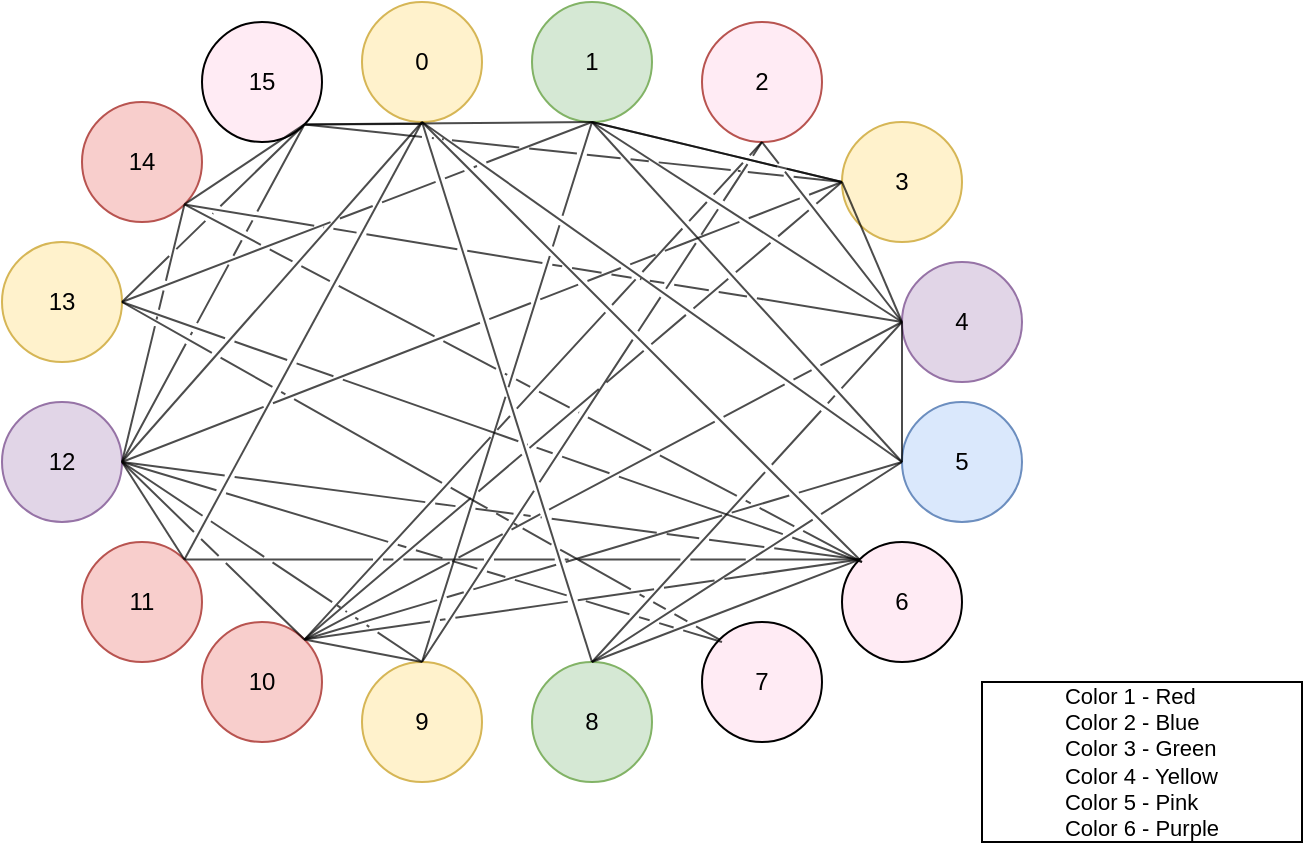<mxfile version="10.6.0" type="device"><diagram id="X6SHhFXTCT67cc-UW1Ww" name="Page-1"><mxGraphModel dx="773" dy="493" grid="1" gridSize="10" guides="1" tooltips="1" connect="1" arrows="1" fold="1" page="1" pageScale="1" pageWidth="850" pageHeight="1100" math="0" shadow="0"><root><mxCell id="0"/><mxCell id="1" parent="0"/><mxCell id="IWQXiXvxy4FidRY311Ms-1" value="0" style="ellipse;whiteSpace=wrap;html=1;aspect=fixed;fillColor=#fff2cc;strokeColor=#d6b656;" vertex="1" parent="1"><mxGeometry x="290" y="20" width="60" height="60" as="geometry"/></mxCell><mxCell id="IWQXiXvxy4FidRY311Ms-2" value="1" style="ellipse;whiteSpace=wrap;html=1;aspect=fixed;fillColor=#d5e8d4;strokeColor=#82b366;" vertex="1" parent="1"><mxGeometry x="375" y="20" width="60" height="60" as="geometry"/></mxCell><mxCell id="IWQXiXvxy4FidRY311Ms-3" value="15" style="ellipse;whiteSpace=wrap;html=1;aspect=fixed;fillColor=#FFEBF4;" vertex="1" parent="1"><mxGeometry x="210" y="30" width="60" height="60" as="geometry"/></mxCell><mxCell id="IWQXiXvxy4FidRY311Ms-4" value="2" style="ellipse;whiteSpace=wrap;html=1;aspect=fixed;fillColor=#FFEBF4;strokeColor=#b85450;" vertex="1" parent="1"><mxGeometry x="460" y="30" width="60" height="60" as="geometry"/></mxCell><mxCell id="IWQXiXvxy4FidRY311Ms-5" value="3" style="ellipse;whiteSpace=wrap;html=1;aspect=fixed;fillColor=#fff2cc;strokeColor=#d6b656;" vertex="1" parent="1"><mxGeometry x="530" y="80" width="60" height="60" as="geometry"/></mxCell><mxCell id="IWQXiXvxy4FidRY311Ms-6" value="13" style="ellipse;whiteSpace=wrap;html=1;aspect=fixed;fillColor=#fff2cc;strokeColor=#d6b656;" vertex="1" parent="1"><mxGeometry x="110" y="140" width="60" height="60" as="geometry"/></mxCell><mxCell id="IWQXiXvxy4FidRY311Ms-7" value="11" style="ellipse;whiteSpace=wrap;html=1;aspect=fixed;fillColor=#f8cecc;strokeColor=#b85450;" vertex="1" parent="1"><mxGeometry x="150" y="290" width="60" height="60" as="geometry"/></mxCell><mxCell id="IWQXiXvxy4FidRY311Ms-8" value="10" style="ellipse;whiteSpace=wrap;html=1;aspect=fixed;fillColor=#f8cecc;strokeColor=#b85450;" vertex="1" parent="1"><mxGeometry x="210" y="330" width="60" height="60" as="geometry"/></mxCell><mxCell id="IWQXiXvxy4FidRY311Ms-9" value="9" style="ellipse;whiteSpace=wrap;html=1;aspect=fixed;fillColor=#fff2cc;strokeColor=#d6b656;" vertex="1" parent="1"><mxGeometry x="290" y="350" width="60" height="60" as="geometry"/></mxCell><mxCell id="IWQXiXvxy4FidRY311Ms-10" value="7" style="ellipse;whiteSpace=wrap;html=1;aspect=fixed;fillColor=#FFEBF4;" vertex="1" parent="1"><mxGeometry x="460" y="330" width="60" height="60" as="geometry"/></mxCell><mxCell id="IWQXiXvxy4FidRY311Ms-11" value="6" style="ellipse;whiteSpace=wrap;html=1;aspect=fixed;fillColor=#FFEBF4;" vertex="1" parent="1"><mxGeometry x="530" y="290" width="60" height="60" as="geometry"/></mxCell><mxCell id="IWQXiXvxy4FidRY311Ms-12" value="5" style="ellipse;whiteSpace=wrap;html=1;aspect=fixed;fillColor=#dae8fc;strokeColor=#6c8ebf;" vertex="1" parent="1"><mxGeometry x="560" y="220" width="60" height="60" as="geometry"/></mxCell><mxCell id="IWQXiXvxy4FidRY311Ms-14" value="12" style="ellipse;whiteSpace=wrap;html=1;aspect=fixed;fillColor=#e1d5e7;strokeColor=#9673a6;" vertex="1" parent="1"><mxGeometry x="110" y="220" width="60" height="60" as="geometry"/></mxCell><mxCell id="IWQXiXvxy4FidRY311Ms-15" value="14" style="ellipse;whiteSpace=wrap;html=1;aspect=fixed;fillColor=#f8cecc;strokeColor=#b85450;" vertex="1" parent="1"><mxGeometry x="150" y="70" width="60" height="60" as="geometry"/></mxCell><mxCell id="IWQXiXvxy4FidRY311Ms-16" value="4" style="ellipse;whiteSpace=wrap;html=1;aspect=fixed;fillColor=#e1d5e7;strokeColor=#9673a6;" vertex="1" parent="1"><mxGeometry x="560" y="150" width="60" height="60" as="geometry"/></mxCell><mxCell id="IWQXiXvxy4FidRY311Ms-17" value="8" style="ellipse;whiteSpace=wrap;html=1;aspect=fixed;fillColor=#d5e8d4;strokeColor=#82b366;" vertex="1" parent="1"><mxGeometry x="375" y="350" width="60" height="60" as="geometry"/></mxCell><mxCell id="IWQXiXvxy4FidRY311Ms-39" value="" style="endArrow=none;startArrow=none;html=1;entryX=0.5;entryY=1;entryDx=0;entryDy=0;exitX=0;exitY=0.5;exitDx=0;exitDy=0;shadow=0;comic=0;opacity=70;jumpSize=5;jumpStyle=gap;startFill=0;endFill=0;" edge="1" parent="1" source="IWQXiXvxy4FidRY311Ms-12" target="IWQXiXvxy4FidRY311Ms-1"><mxGeometry width="50" height="50" relative="1" as="geometry"><mxPoint x="110" y="480" as="sourcePoint"/><mxPoint x="160" y="430" as="targetPoint"/></mxGeometry></mxCell><mxCell id="IWQXiXvxy4FidRY311Ms-40" value="" style="endArrow=none;startArrow=none;html=1;exitX=0;exitY=0;exitDx=0;exitDy=0;shadow=0;comic=0;opacity=70;jumpSize=5;jumpStyle=gap;startFill=0;endFill=0;" edge="1" parent="1" source="IWQXiXvxy4FidRY311Ms-11"><mxGeometry width="50" height="50" relative="1" as="geometry"><mxPoint x="570" y="260" as="sourcePoint"/><mxPoint x="320" y="80" as="targetPoint"/></mxGeometry></mxCell><mxCell id="IWQXiXvxy4FidRY311Ms-41" value="" style="endArrow=none;startArrow=none;html=1;entryX=0.5;entryY=1;entryDx=0;entryDy=0;exitX=0.5;exitY=0;exitDx=0;exitDy=0;shadow=0;comic=0;opacity=70;jumpSize=5;jumpStyle=gap;startFill=0;endFill=0;" edge="1" parent="1" source="IWQXiXvxy4FidRY311Ms-17" target="IWQXiXvxy4FidRY311Ms-1"><mxGeometry width="50" height="50" relative="1" as="geometry"><mxPoint x="400" y="340" as="sourcePoint"/><mxPoint x="330" y="90" as="targetPoint"/></mxGeometry></mxCell><mxCell id="IWQXiXvxy4FidRY311Ms-44" value="" style="endArrow=none;startArrow=none;html=1;entryX=0.5;entryY=1;entryDx=0;entryDy=0;exitX=1;exitY=0;exitDx=0;exitDy=0;shadow=0;comic=0;opacity=70;jumpSize=5;jumpStyle=gap;startFill=0;endFill=0;" edge="1" parent="1" source="IWQXiXvxy4FidRY311Ms-7" target="IWQXiXvxy4FidRY311Ms-1"><mxGeometry width="50" height="50" relative="1" as="geometry"><mxPoint x="415" y="360" as="sourcePoint"/><mxPoint x="330" y="90" as="targetPoint"/></mxGeometry></mxCell><mxCell id="IWQXiXvxy4FidRY311Ms-45" value="" style="endArrow=none;startArrow=none;html=1;entryX=0.5;entryY=1;entryDx=0;entryDy=0;exitX=1;exitY=0.5;exitDx=0;exitDy=0;shadow=0;comic=0;opacity=70;jumpSize=5;jumpStyle=gap;startFill=0;endFill=0;" edge="1" parent="1" source="IWQXiXvxy4FidRY311Ms-14" target="IWQXiXvxy4FidRY311Ms-1"><mxGeometry width="50" height="50" relative="1" as="geometry"><mxPoint x="211" y="309" as="sourcePoint"/><mxPoint x="330" y="90" as="targetPoint"/></mxGeometry></mxCell><mxCell id="IWQXiXvxy4FidRY311Ms-46" value="" style="endArrow=none;startArrow=none;html=1;exitX=1;exitY=1;exitDx=0;exitDy=0;shadow=0;comic=0;opacity=70;jumpSize=5;jumpStyle=gap;startFill=0;endFill=0;" edge="1" parent="1" source="IWQXiXvxy4FidRY311Ms-3"><mxGeometry width="50" height="50" relative="1" as="geometry"><mxPoint x="180" y="260" as="sourcePoint"/><mxPoint x="320" y="81" as="targetPoint"/></mxGeometry></mxCell><mxCell id="IWQXiXvxy4FidRY311Ms-49" value="" style="endArrow=none;startArrow=none;html=1;entryX=0.5;entryY=1;entryDx=0;entryDy=0;exitX=0;exitY=0.5;exitDx=0;exitDy=0;shadow=0;comic=0;opacity=70;jumpSize=5;jumpStyle=gap;startFill=0;endFill=0;" edge="1" parent="1" source="IWQXiXvxy4FidRY311Ms-5" target="IWQXiXvxy4FidRY311Ms-2"><mxGeometry width="50" height="50" relative="1" as="geometry"><mxPoint x="110" y="480" as="sourcePoint"/><mxPoint x="160" y="430" as="targetPoint"/></mxGeometry></mxCell><mxCell id="IWQXiXvxy4FidRY311Ms-50" value="" style="endArrow=none;startArrow=none;html=1;entryX=0.5;entryY=1;entryDx=0;entryDy=0;exitX=0;exitY=0.5;exitDx=0;exitDy=0;shadow=0;comic=0;opacity=70;jumpSize=5;jumpStyle=gap;startFill=0;endFill=0;" edge="1" parent="1" source="IWQXiXvxy4FidRY311Ms-16" target="IWQXiXvxy4FidRY311Ms-2"><mxGeometry width="50" height="50" relative="1" as="geometry"><mxPoint x="540" y="120" as="sourcePoint"/><mxPoint x="415" y="90" as="targetPoint"/></mxGeometry></mxCell><mxCell id="IWQXiXvxy4FidRY311Ms-51" value="" style="endArrow=none;startArrow=none;html=1;entryX=0.5;entryY=1;entryDx=0;entryDy=0;exitX=0;exitY=0.5;exitDx=0;exitDy=0;shadow=0;comic=0;opacity=70;jumpSize=5;jumpStyle=gap;startFill=0;endFill=0;" edge="1" parent="1" source="IWQXiXvxy4FidRY311Ms-12" target="IWQXiXvxy4FidRY311Ms-2"><mxGeometry width="50" height="50" relative="1" as="geometry"><mxPoint x="570" y="190" as="sourcePoint"/><mxPoint x="415" y="90" as="targetPoint"/></mxGeometry></mxCell><mxCell id="IWQXiXvxy4FidRY311Ms-52" value="" style="endArrow=none;startArrow=none;html=1;entryX=0.5;entryY=1;entryDx=0;entryDy=0;exitX=0.5;exitY=0;exitDx=0;exitDy=0;shadow=0;comic=0;strokeWidth=1;opacity=70;jumpSize=5;jumpStyle=gap;startFill=0;endFill=0;" edge="1" parent="1" source="IWQXiXvxy4FidRY311Ms-9" target="IWQXiXvxy4FidRY311Ms-2"><mxGeometry width="50" height="50" relative="1" as="geometry"><mxPoint x="570" y="260" as="sourcePoint"/><mxPoint x="415" y="90" as="targetPoint"/></mxGeometry></mxCell><mxCell id="IWQXiXvxy4FidRY311Ms-53" value="" style="endArrow=none;startArrow=none;html=1;entryX=0.5;entryY=1;entryDx=0;entryDy=0;exitX=1;exitY=0.5;exitDx=0;exitDy=0;shadow=0;comic=0;opacity=70;jumpSize=5;jumpStyle=gap;startFill=0;endFill=0;" edge="1" parent="1" source="IWQXiXvxy4FidRY311Ms-6" target="IWQXiXvxy4FidRY311Ms-2"><mxGeometry width="50" height="50" relative="1" as="geometry"><mxPoint x="330" y="360" as="sourcePoint"/><mxPoint x="415" y="90" as="targetPoint"/></mxGeometry></mxCell><mxCell id="IWQXiXvxy4FidRY311Ms-54" value="" style="endArrow=none;startArrow=none;html=1;entryX=0.5;entryY=1;entryDx=0;entryDy=0;exitX=1;exitY=1;exitDx=0;exitDy=0;shadow=0;comic=0;opacity=70;jumpSize=5;jumpStyle=gap;startFill=0;endFill=0;" edge="1" parent="1" source="IWQXiXvxy4FidRY311Ms-3" target="IWQXiXvxy4FidRY311Ms-2"><mxGeometry width="50" height="50" relative="1" as="geometry"><mxPoint x="180" y="180" as="sourcePoint"/><mxPoint x="415" y="90" as="targetPoint"/></mxGeometry></mxCell><mxCell id="IWQXiXvxy4FidRY311Ms-55" value="" style="endArrow=none;startArrow=none;html=1;entryX=0.5;entryY=1;entryDx=0;entryDy=0;exitX=0;exitY=0.5;exitDx=0;exitDy=0;shadow=0;comic=0;opacity=70;jumpSize=5;jumpStyle=gap;startFill=0;endFill=0;" edge="1" parent="1" source="IWQXiXvxy4FidRY311Ms-16" target="IWQXiXvxy4FidRY311Ms-4"><mxGeometry width="50" height="50" relative="1" as="geometry"><mxPoint x="110" y="480" as="sourcePoint"/><mxPoint x="160" y="430" as="targetPoint"/></mxGeometry></mxCell><mxCell id="IWQXiXvxy4FidRY311Ms-56" value="" style="endArrow=none;startArrow=none;html=1;entryX=0.5;entryY=1;entryDx=0;entryDy=0;exitX=0.5;exitY=0;exitDx=0;exitDy=0;shadow=0;comic=0;opacity=70;jumpSize=5;jumpStyle=gap;startFill=0;endFill=0;" edge="1" parent="1" source="IWQXiXvxy4FidRY311Ms-9" target="IWQXiXvxy4FidRY311Ms-4"><mxGeometry width="50" height="50" relative="1" as="geometry"><mxPoint x="570" y="190" as="sourcePoint"/><mxPoint x="500" y="100" as="targetPoint"/></mxGeometry></mxCell><mxCell id="IWQXiXvxy4FidRY311Ms-57" value="" style="endArrow=none;startArrow=none;html=1;entryX=0.5;entryY=1;entryDx=0;entryDy=0;exitX=1;exitY=0;exitDx=0;exitDy=0;shadow=0;comic=0;opacity=70;jumpSize=5;jumpStyle=gap;startFill=0;endFill=0;" edge="1" parent="1" source="IWQXiXvxy4FidRY311Ms-8" target="IWQXiXvxy4FidRY311Ms-4"><mxGeometry width="50" height="50" relative="1" as="geometry"><mxPoint x="330" y="360" as="sourcePoint"/><mxPoint x="500" y="100" as="targetPoint"/></mxGeometry></mxCell><mxCell id="IWQXiXvxy4FidRY311Ms-58" value="" style="endArrow=none;startArrow=none;html=1;entryX=0;entryY=0.5;entryDx=0;entryDy=0;exitX=0.5;exitY=1;exitDx=0;exitDy=0;shadow=0;comic=0;opacity=70;jumpSize=5;jumpStyle=gap;startFill=0;endFill=0;" edge="1" parent="1" source="IWQXiXvxy4FidRY311Ms-2" target="IWQXiXvxy4FidRY311Ms-5"><mxGeometry width="50" height="50" relative="1" as="geometry"><mxPoint x="110" y="480" as="sourcePoint"/><mxPoint x="160" y="430" as="targetPoint"/></mxGeometry></mxCell><mxCell id="IWQXiXvxy4FidRY311Ms-59" value="" style="endArrow=none;startArrow=none;html=1;entryX=0;entryY=0.5;entryDx=0;entryDy=0;exitX=0;exitY=0.5;exitDx=0;exitDy=0;shadow=0;comic=0;opacity=70;jumpSize=5;jumpStyle=gap;startFill=0;endFill=0;" edge="1" parent="1" source="IWQXiXvxy4FidRY311Ms-16" target="IWQXiXvxy4FidRY311Ms-5"><mxGeometry width="50" height="50" relative="1" as="geometry"><mxPoint x="415" y="90" as="sourcePoint"/><mxPoint x="540" y="120" as="targetPoint"/></mxGeometry></mxCell><mxCell id="IWQXiXvxy4FidRY311Ms-60" value="" style="endArrow=none;startArrow=none;html=1;entryX=0;entryY=0.5;entryDx=0;entryDy=0;exitX=1;exitY=0;exitDx=0;exitDy=0;shadow=0;comic=0;opacity=70;jumpSize=5;jumpStyle=gap;startFill=0;endFill=0;" edge="1" parent="1" source="IWQXiXvxy4FidRY311Ms-8" target="IWQXiXvxy4FidRY311Ms-5"><mxGeometry width="50" height="50" relative="1" as="geometry"><mxPoint x="570" y="190" as="sourcePoint"/><mxPoint x="540" y="120" as="targetPoint"/></mxGeometry></mxCell><mxCell id="IWQXiXvxy4FidRY311Ms-61" value="" style="endArrow=none;startArrow=none;html=1;entryX=0;entryY=0.5;entryDx=0;entryDy=0;exitX=1;exitY=0.5;exitDx=0;exitDy=0;shadow=0;comic=0;opacity=70;jumpSize=5;jumpStyle=gap;startFill=0;endFill=0;" edge="1" parent="1" source="IWQXiXvxy4FidRY311Ms-14" target="IWQXiXvxy4FidRY311Ms-5"><mxGeometry width="50" height="50" relative="1" as="geometry"><mxPoint x="271" y="349" as="sourcePoint"/><mxPoint x="540" y="120" as="targetPoint"/></mxGeometry></mxCell><mxCell id="IWQXiXvxy4FidRY311Ms-62" value="" style="endArrow=none;startArrow=none;html=1;exitX=1;exitY=1;exitDx=0;exitDy=0;shadow=0;comic=0;opacity=70;jumpSize=5;jumpStyle=gap;startFill=0;endFill=0;" edge="1" parent="1" source="IWQXiXvxy4FidRY311Ms-3"><mxGeometry width="50" height="50" relative="1" as="geometry"><mxPoint x="180" y="260" as="sourcePoint"/><mxPoint x="530" y="110" as="targetPoint"/></mxGeometry></mxCell><mxCell id="IWQXiXvxy4FidRY311Ms-64" value="" style="endArrow=none;startArrow=none;html=1;shadow=0;strokeColor=#000000;entryX=0;entryY=0.5;entryDx=0;entryDy=0;exitX=0;exitY=0.5;exitDx=0;exitDy=0;comic=0;opacity=70;jumpSize=5;jumpStyle=gap;startFill=0;endFill=0;" edge="1" parent="1" source="IWQXiXvxy4FidRY311Ms-12" target="IWQXiXvxy4FidRY311Ms-16"><mxGeometry width="50" height="50" relative="1" as="geometry"><mxPoint x="110" y="480" as="sourcePoint"/><mxPoint x="160" y="430" as="targetPoint"/></mxGeometry></mxCell><mxCell id="IWQXiXvxy4FidRY311Ms-65" value="" style="endArrow=none;startArrow=none;html=1;shadow=0;strokeColor=#000000;entryX=0;entryY=0.5;entryDx=0;entryDy=0;exitX=0.5;exitY=0;exitDx=0;exitDy=0;comic=0;opacity=70;jumpSize=5;jumpStyle=gap;startFill=0;endFill=0;" edge="1" parent="1" source="IWQXiXvxy4FidRY311Ms-17" target="IWQXiXvxy4FidRY311Ms-16"><mxGeometry width="50" height="50" relative="1" as="geometry"><mxPoint x="570" y="260" as="sourcePoint"/><mxPoint x="570" y="190" as="targetPoint"/></mxGeometry></mxCell><mxCell id="IWQXiXvxy4FidRY311Ms-66" value="" style="endArrow=none;startArrow=none;html=1;shadow=0;strokeColor=#000000;entryX=0;entryY=0.5;entryDx=0;entryDy=0;exitX=1;exitY=0;exitDx=0;exitDy=0;comic=0;opacity=70;jumpSize=5;jumpStyle=gap;startFill=0;endFill=0;" edge="1" parent="1" source="IWQXiXvxy4FidRY311Ms-8" target="IWQXiXvxy4FidRY311Ms-16"><mxGeometry width="50" height="50" relative="1" as="geometry"><mxPoint x="370" y="320" as="sourcePoint"/><mxPoint x="570" y="190" as="targetPoint"/></mxGeometry></mxCell><mxCell id="IWQXiXvxy4FidRY311Ms-67" value="" style="endArrow=none;startArrow=none;html=1;shadow=0;strokeColor=#000000;entryX=0;entryY=0.5;entryDx=0;entryDy=0;exitX=1;exitY=1;exitDx=0;exitDy=0;comic=0;opacity=70;jumpSize=5;jumpStyle=gap;startFill=0;endFill=0;" edge="1" parent="1" source="IWQXiXvxy4FidRY311Ms-15" target="IWQXiXvxy4FidRY311Ms-16"><mxGeometry width="50" height="50" relative="1" as="geometry"><mxPoint x="271" y="349" as="sourcePoint"/><mxPoint x="570" y="190" as="targetPoint"/></mxGeometry></mxCell><mxCell id="IWQXiXvxy4FidRY311Ms-68" value="" style="endArrow=none;startArrow=none;html=1;shadow=0;strokeColor=#000000;entryX=0;entryY=0.5;entryDx=0;entryDy=0;exitX=0.5;exitY=0;exitDx=0;exitDy=0;comic=0;opacity=70;jumpSize=5;jumpStyle=gap;startFill=0;endFill=0;" edge="1" parent="1" source="IWQXiXvxy4FidRY311Ms-17" target="IWQXiXvxy4FidRY311Ms-12"><mxGeometry width="50" height="50" relative="1" as="geometry"><mxPoint x="110" y="480" as="sourcePoint"/><mxPoint x="160" y="430" as="targetPoint"/></mxGeometry></mxCell><mxCell id="IWQXiXvxy4FidRY311Ms-69" value="" style="endArrow=none;startArrow=none;html=1;shadow=0;strokeColor=#000000;entryX=0;entryY=0.5;entryDx=0;entryDy=0;exitX=1;exitY=0;exitDx=0;exitDy=0;comic=0;opacity=70;jumpSize=5;jumpStyle=gap;startFill=0;endFill=0;" edge="1" parent="1" source="IWQXiXvxy4FidRY311Ms-8" target="IWQXiXvxy4FidRY311Ms-12"><mxGeometry width="50" height="50" relative="1" as="geometry"><mxPoint x="415" y="360" as="sourcePoint"/><mxPoint x="570" y="260" as="targetPoint"/></mxGeometry></mxCell><mxCell id="IWQXiXvxy4FidRY311Ms-70" value="" style="endArrow=none;startArrow=none;html=1;shadow=0;strokeColor=#000000;entryX=0;entryY=0;entryDx=0;entryDy=0;exitX=0.5;exitY=0;exitDx=0;exitDy=0;comic=0;opacity=70;jumpSize=5;jumpStyle=gap;startFill=0;endFill=0;" edge="1" parent="1" source="IWQXiXvxy4FidRY311Ms-17" target="IWQXiXvxy4FidRY311Ms-11"><mxGeometry width="50" height="50" relative="1" as="geometry"><mxPoint x="110" y="480" as="sourcePoint"/><mxPoint x="160" y="430" as="targetPoint"/></mxGeometry></mxCell><mxCell id="IWQXiXvxy4FidRY311Ms-71" value="" style="endArrow=none;startArrow=none;html=1;shadow=0;strokeColor=#000000;entryX=0;entryY=0;entryDx=0;entryDy=0;exitX=1;exitY=0;exitDx=0;exitDy=0;comic=0;opacity=70;jumpSize=5;jumpStyle=gap;startFill=0;endFill=0;" edge="1" parent="1" source="IWQXiXvxy4FidRY311Ms-8" target="IWQXiXvxy4FidRY311Ms-11"><mxGeometry width="50" height="50" relative="1" as="geometry"><mxPoint x="415" y="360" as="sourcePoint"/><mxPoint x="549" y="309" as="targetPoint"/></mxGeometry></mxCell><mxCell id="IWQXiXvxy4FidRY311Ms-72" value="" style="endArrow=none;startArrow=none;html=1;shadow=0;strokeColor=#000000;entryX=0;entryY=0;entryDx=0;entryDy=0;exitX=1;exitY=0;exitDx=0;exitDy=0;comic=0;opacity=70;jumpSize=5;jumpStyle=gap;startFill=0;endFill=0;" edge="1" parent="1" source="IWQXiXvxy4FidRY311Ms-7" target="IWQXiXvxy4FidRY311Ms-11"><mxGeometry width="50" height="50" relative="1" as="geometry"><mxPoint x="271" y="349" as="sourcePoint"/><mxPoint x="549" y="309" as="targetPoint"/></mxGeometry></mxCell><mxCell id="IWQXiXvxy4FidRY311Ms-73" value="" style="endArrow=none;startArrow=none;html=1;shadow=0;strokeColor=#000000;entryX=0;entryY=0;entryDx=0;entryDy=0;exitX=1;exitY=0.5;exitDx=0;exitDy=0;comic=0;opacity=70;jumpSize=5;jumpStyle=gap;startFill=0;endFill=0;" edge="1" parent="1" source="IWQXiXvxy4FidRY311Ms-14" target="IWQXiXvxy4FidRY311Ms-11"><mxGeometry width="50" height="50" relative="1" as="geometry"><mxPoint x="211" y="309" as="sourcePoint"/><mxPoint x="549" y="309" as="targetPoint"/></mxGeometry></mxCell><mxCell id="IWQXiXvxy4FidRY311Ms-74" value="" style="endArrow=none;startArrow=none;html=1;shadow=0;strokeColor=#000000;exitX=1;exitY=0.5;exitDx=0;exitDy=0;comic=0;opacity=70;jumpSize=5;jumpStyle=gap;rounded=1;startFill=0;endFill=0;" edge="1" parent="1" source="IWQXiXvxy4FidRY311Ms-6"><mxGeometry width="50" height="50" relative="1" as="geometry"><mxPoint x="180" y="260" as="sourcePoint"/><mxPoint x="540" y="300" as="targetPoint"/></mxGeometry></mxCell><mxCell id="IWQXiXvxy4FidRY311Ms-75" value="" style="endArrow=none;startArrow=none;html=1;shadow=0;strokeColor=#000000;exitX=1;exitY=1;exitDx=0;exitDy=0;comic=0;opacity=70;jumpSize=5;jumpStyle=gap;startFill=0;endFill=0;" edge="1" parent="1" source="IWQXiXvxy4FidRY311Ms-15"><mxGeometry width="50" height="50" relative="1" as="geometry"><mxPoint x="180" y="180" as="sourcePoint"/><mxPoint x="540" y="300" as="targetPoint"/></mxGeometry></mxCell><mxCell id="IWQXiXvxy4FidRY311Ms-76" value="" style="endArrow=none;startArrow=none;html=1;shadow=0;strokeColor=#000000;exitX=1;exitY=0.5;exitDx=0;exitDy=0;comic=0;opacity=70;jumpSize=5;jumpStyle=gap;startFill=0;endFill=0;" edge="1" parent="1" source="IWQXiXvxy4FidRY311Ms-14"><mxGeometry width="50" height="50" relative="1" as="geometry"><mxPoint x="110" y="480" as="sourcePoint"/><mxPoint x="470" y="340" as="targetPoint"/></mxGeometry></mxCell><mxCell id="IWQXiXvxy4FidRY311Ms-77" value="" style="endArrow=none;startArrow=none;html=1;shadow=0;strokeColor=#000000;entryX=0;entryY=0;entryDx=0;entryDy=0;exitX=1;exitY=0.5;exitDx=0;exitDy=0;comic=0;opacity=70;jumpSize=5;jumpStyle=gap;startFill=0;endFill=0;" edge="1" parent="1" source="IWQXiXvxy4FidRY311Ms-6" target="IWQXiXvxy4FidRY311Ms-10"><mxGeometry width="50" height="50" relative="1" as="geometry"><mxPoint x="180" y="260" as="sourcePoint"/><mxPoint x="484" y="342" as="targetPoint"/></mxGeometry></mxCell><mxCell id="IWQXiXvxy4FidRY311Ms-78" value="" style="endArrow=none;startArrow=none;html=1;shadow=0;strokeColor=#000000;entryX=0.5;entryY=0;entryDx=0;entryDy=0;exitX=1;exitY=0;exitDx=0;exitDy=0;comic=0;opacity=70;jumpSize=5;jumpStyle=gap;startFill=0;endFill=0;" edge="1" parent="1" source="IWQXiXvxy4FidRY311Ms-8" target="IWQXiXvxy4FidRY311Ms-9"><mxGeometry width="50" height="50" relative="1" as="geometry"><mxPoint x="110" y="480" as="sourcePoint"/><mxPoint x="160" y="430" as="targetPoint"/></mxGeometry></mxCell><mxCell id="IWQXiXvxy4FidRY311Ms-79" value="" style="endArrow=none;startArrow=none;html=1;shadow=0;strokeColor=#000000;entryX=0.5;entryY=0;entryDx=0;entryDy=0;exitX=1;exitY=0.5;exitDx=0;exitDy=0;comic=0;opacity=70;jumpSize=5;jumpStyle=gap;startFill=0;endFill=0;" edge="1" parent="1" source="IWQXiXvxy4FidRY311Ms-14" target="IWQXiXvxy4FidRY311Ms-9"><mxGeometry width="50" height="50" relative="1" as="geometry"><mxPoint x="271" y="349" as="sourcePoint"/><mxPoint x="330" y="360" as="targetPoint"/></mxGeometry></mxCell><mxCell id="IWQXiXvxy4FidRY311Ms-80" value="" style="endArrow=none;startArrow=none;html=1;shadow=0;strokeColor=#000000;entryX=1;entryY=0;entryDx=0;entryDy=0;exitX=1;exitY=0.5;exitDx=0;exitDy=0;comic=0;opacity=70;jumpSize=5;jumpStyle=gap;startFill=0;endFill=0;" edge="1" parent="1" source="IWQXiXvxy4FidRY311Ms-14" target="IWQXiXvxy4FidRY311Ms-8"><mxGeometry width="50" height="50" relative="1" as="geometry"><mxPoint x="110" y="480" as="sourcePoint"/><mxPoint x="160" y="430" as="targetPoint"/></mxGeometry></mxCell><mxCell id="IWQXiXvxy4FidRY311Ms-81" value="" style="endArrow=none;startArrow=none;html=1;shadow=0;strokeColor=#000000;entryX=1;entryY=0;entryDx=0;entryDy=0;exitX=1;exitY=0.5;exitDx=0;exitDy=0;comic=0;opacity=70;jumpSize=5;jumpStyle=gap;startFill=0;endFill=0;" edge="1" parent="1" source="IWQXiXvxy4FidRY311Ms-14" target="IWQXiXvxy4FidRY311Ms-7"><mxGeometry width="50" height="50" relative="1" as="geometry"><mxPoint x="110" y="480" as="sourcePoint"/><mxPoint x="160" y="430" as="targetPoint"/></mxGeometry></mxCell><mxCell id="IWQXiXvxy4FidRY311Ms-82" value="" style="endArrow=none;startArrow=none;html=1;shadow=0;strokeColor=#000000;entryX=1;entryY=1;entryDx=0;entryDy=0;exitX=1;exitY=0.5;exitDx=0;exitDy=0;comic=0;opacity=70;jumpSize=5;jumpStyle=gap;startFill=0;endFill=0;" edge="1" parent="1" source="IWQXiXvxy4FidRY311Ms-14" target="IWQXiXvxy4FidRY311Ms-15"><mxGeometry width="50" height="50" relative="1" as="geometry"><mxPoint x="110" y="480" as="sourcePoint"/><mxPoint x="160" y="430" as="targetPoint"/></mxGeometry></mxCell><mxCell id="IWQXiXvxy4FidRY311Ms-83" value="" style="endArrow=none;startArrow=none;html=1;shadow=0;strokeColor=#000000;entryX=1;entryY=1;entryDx=0;entryDy=0;exitX=1;exitY=0.5;exitDx=0;exitDy=0;comic=0;opacity=70;jumpSize=5;jumpStyle=gap;startFill=0;endFill=0;" edge="1" parent="1" source="IWQXiXvxy4FidRY311Ms-14" target="IWQXiXvxy4FidRY311Ms-3"><mxGeometry width="50" height="50" relative="1" as="geometry"><mxPoint x="180" y="260" as="sourcePoint"/><mxPoint x="211" y="131" as="targetPoint"/></mxGeometry></mxCell><mxCell id="IWQXiXvxy4FidRY311Ms-84" value="" style="endArrow=none;startArrow=none;html=1;shadow=0;strokeColor=#000000;entryX=1;entryY=1;entryDx=0;entryDy=0;exitX=1;exitY=0.5;exitDx=0;exitDy=0;comic=0;opacity=70;jumpSize=5;jumpStyle=gap;startFill=0;endFill=0;" edge="1" parent="1" source="IWQXiXvxy4FidRY311Ms-6" target="IWQXiXvxy4FidRY311Ms-3"><mxGeometry width="50" height="50" relative="1" as="geometry"><mxPoint x="110" y="480" as="sourcePoint"/><mxPoint x="160" y="430" as="targetPoint"/></mxGeometry></mxCell><mxCell id="IWQXiXvxy4FidRY311Ms-85" value="" style="endArrow=none;startArrow=none;html=1;shadow=0;strokeColor=#000000;entryX=1;entryY=1;entryDx=0;entryDy=0;exitX=1;exitY=1;exitDx=0;exitDy=0;comic=0;opacity=70;jumpSize=5;jumpStyle=gap;startFill=0;endFill=0;" edge="1" parent="1" source="IWQXiXvxy4FidRY311Ms-15" target="IWQXiXvxy4FidRY311Ms-3"><mxGeometry width="50" height="50" relative="1" as="geometry"><mxPoint x="180" y="180" as="sourcePoint"/><mxPoint x="271" y="91" as="targetPoint"/></mxGeometry></mxCell><mxCell id="IWQXiXvxy4FidRY311Ms-87" value="&lt;div style=&quot;text-align: left ; font-size: 11px&quot;&gt;&lt;font style=&quot;font-size: 11px&quot;&gt;Color 1 - Red&lt;/font&gt;&lt;/div&gt;&lt;div style=&quot;text-align: left ; font-size: 11px&quot;&gt;&lt;span&gt;&lt;font style=&quot;font-size: 11px&quot;&gt;Color&amp;nbsp;&lt;/font&gt;&lt;/span&gt;&lt;span&gt;2 - Blue&lt;/span&gt;&lt;/div&gt;&lt;div style=&quot;text-align: left ; font-size: 11px&quot;&gt;&lt;span&gt;&lt;font style=&quot;font-size: 11px&quot;&gt;Color&amp;nbsp;&lt;/font&gt;&lt;/span&gt;&lt;span&gt;3 - Green&lt;/span&gt;&lt;/div&gt;&lt;div style=&quot;text-align: left ; font-size: 11px&quot;&gt;&lt;span&gt;&lt;font style=&quot;font-size: 11px&quot;&gt;Color&amp;nbsp;&lt;/font&gt;&lt;/span&gt;&lt;span&gt;4 - Yellow&lt;/span&gt;&lt;/div&gt;&lt;div style=&quot;text-align: left ; font-size: 11px&quot;&gt;&lt;span&gt;&lt;font style=&quot;font-size: 11px&quot;&gt;Color&amp;nbsp;&lt;/font&gt;&lt;/span&gt;&lt;span&gt;5 - Pink&lt;/span&gt;&lt;/div&gt;&lt;div style=&quot;text-align: left ; font-size: 11px&quot;&gt;&lt;span&gt;&lt;font style=&quot;font-size: 11px&quot;&gt;Color&amp;nbsp;&lt;/font&gt;&lt;/span&gt;&lt;span&gt;6 - Purple&lt;/span&gt;&lt;/div&gt;" style="rounded=0;whiteSpace=wrap;html=1;" vertex="1" parent="1"><mxGeometry x="600" y="360" width="160" height="80" as="geometry"/></mxCell></root></mxGraphModel></diagram></mxfile>